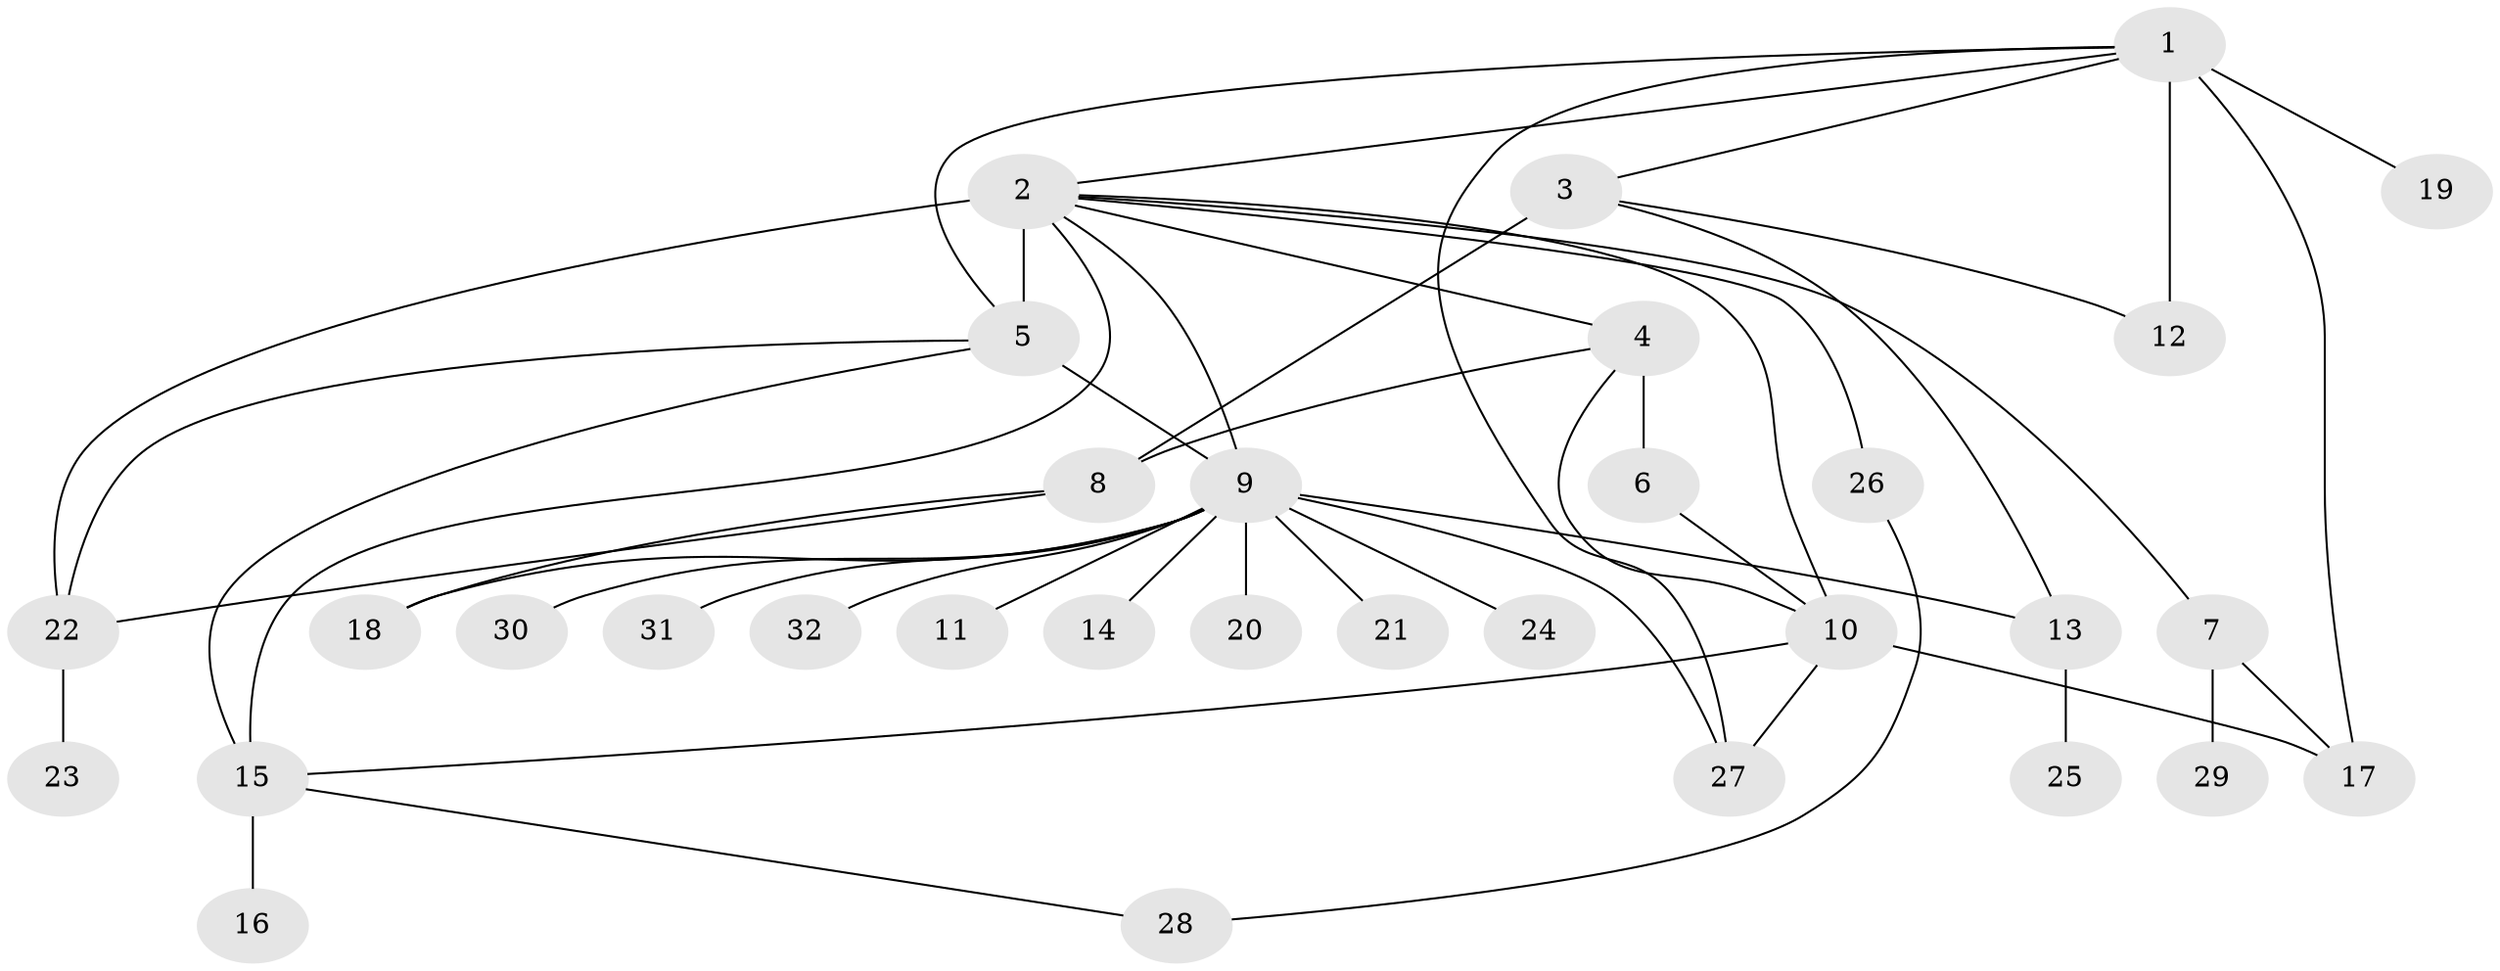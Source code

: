 // original degree distribution, {5: 0.0375, 23: 0.0125, 8: 0.025, 1: 0.4875, 9: 0.025, 2: 0.2625, 15: 0.0125, 3: 0.1125, 4: 0.0125, 7: 0.0125}
// Generated by graph-tools (version 1.1) at 2025/50/03/04/25 22:50:29]
// undirected, 32 vertices, 48 edges
graph export_dot {
  node [color=gray90,style=filled];
  1;
  2;
  3;
  4;
  5;
  6;
  7;
  8;
  9;
  10;
  11;
  12;
  13;
  14;
  15;
  16;
  17;
  18;
  19;
  20;
  21;
  22;
  23;
  24;
  25;
  26;
  27;
  28;
  29;
  30;
  31;
  32;
  1 -- 2 [weight=2.0];
  1 -- 3 [weight=1.0];
  1 -- 5 [weight=1.0];
  1 -- 12 [weight=7.0];
  1 -- 17 [weight=1.0];
  1 -- 19 [weight=1.0];
  1 -- 27 [weight=1.0];
  2 -- 4 [weight=1.0];
  2 -- 5 [weight=11.0];
  2 -- 7 [weight=1.0];
  2 -- 9 [weight=1.0];
  2 -- 10 [weight=1.0];
  2 -- 15 [weight=1.0];
  2 -- 22 [weight=1.0];
  2 -- 26 [weight=1.0];
  3 -- 8 [weight=4.0];
  3 -- 12 [weight=1.0];
  3 -- 13 [weight=1.0];
  4 -- 6 [weight=5.0];
  4 -- 8 [weight=1.0];
  4 -- 10 [weight=1.0];
  5 -- 9 [weight=2.0];
  5 -- 15 [weight=2.0];
  5 -- 22 [weight=1.0];
  6 -- 10 [weight=1.0];
  7 -- 17 [weight=2.0];
  7 -- 29 [weight=1.0];
  8 -- 18 [weight=1.0];
  8 -- 22 [weight=1.0];
  9 -- 11 [weight=1.0];
  9 -- 13 [weight=1.0];
  9 -- 14 [weight=1.0];
  9 -- 18 [weight=1.0];
  9 -- 20 [weight=1.0];
  9 -- 21 [weight=1.0];
  9 -- 24 [weight=1.0];
  9 -- 27 [weight=1.0];
  9 -- 30 [weight=1.0];
  9 -- 31 [weight=1.0];
  9 -- 32 [weight=1.0];
  10 -- 15 [weight=1.0];
  10 -- 17 [weight=1.0];
  10 -- 27 [weight=1.0];
  13 -- 25 [weight=1.0];
  15 -- 16 [weight=2.0];
  15 -- 28 [weight=1.0];
  22 -- 23 [weight=2.0];
  26 -- 28 [weight=1.0];
}
